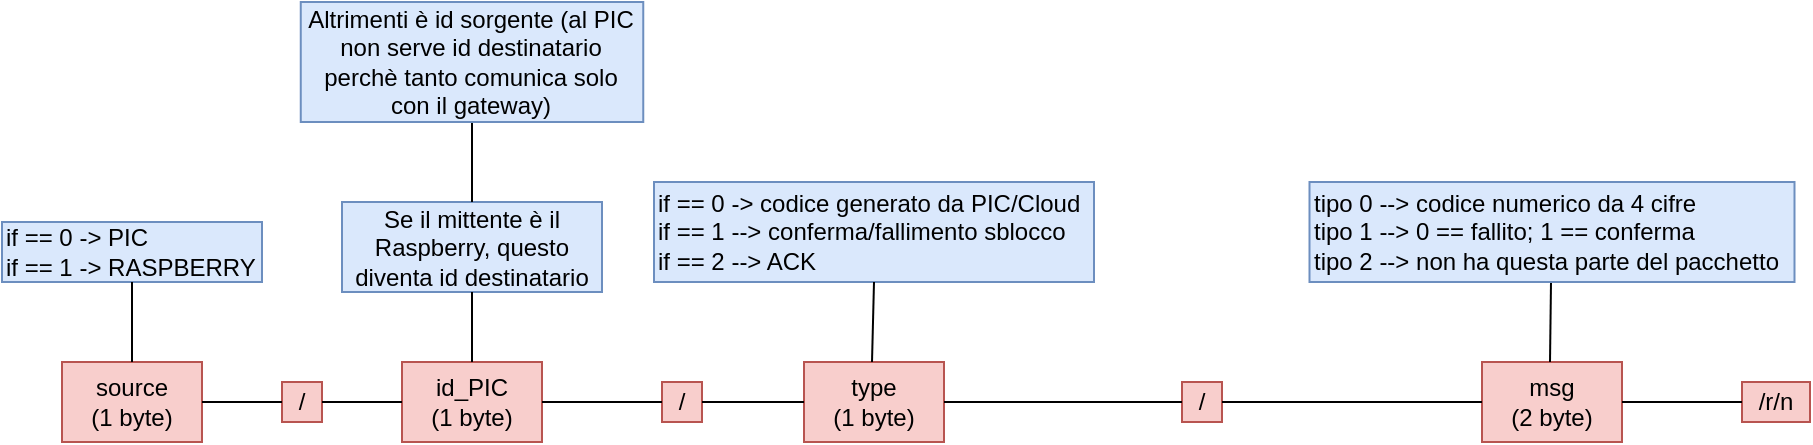 <mxfile version="21.5.0" type="device">
  <diagram name="Pagina-1" id="GfAQ0C-LPjxJT8k45jnx">
    <mxGraphModel dx="1050" dy="1684" grid="1" gridSize="10" guides="1" tooltips="1" connect="1" arrows="1" fold="1" page="1" pageScale="1" pageWidth="827" pageHeight="1169" math="0" shadow="0">
      <root>
        <mxCell id="0" />
        <mxCell id="1" parent="0" />
        <mxCell id="hwCzOHmHBr8WZuCPpukc-1" value="" style="rounded=0;whiteSpace=wrap;html=1;" parent="1" vertex="1">
          <mxGeometry x="40" y="160" width="70" height="40" as="geometry" />
        </mxCell>
        <mxCell id="hwCzOHmHBr8WZuCPpukc-2" value="source&lt;br&gt;(1 byte)" style="text;html=1;strokeColor=#b85450;fillColor=#f8cecc;align=center;verticalAlign=middle;whiteSpace=wrap;rounded=0;" parent="1" vertex="1">
          <mxGeometry x="40" y="160" width="70" height="40" as="geometry" />
        </mxCell>
        <mxCell id="hwCzOHmHBr8WZuCPpukc-15" value="if == 0 -&amp;gt; PIC&lt;br&gt;if == 1 -&amp;gt; RASPBERRY" style="text;html=1;align=left;verticalAlign=middle;whiteSpace=wrap;rounded=0;strokeColor=#6c8ebf;fillColor=#dae8fc;" parent="1" vertex="1">
          <mxGeometry x="10" y="90" width="130" height="30" as="geometry" />
        </mxCell>
        <mxCell id="hwCzOHmHBr8WZuCPpukc-16" value="" style="endArrow=none;html=1;rounded=0;exitX=0.5;exitY=1;exitDx=0;exitDy=0;entryX=0.5;entryY=0;entryDx=0;entryDy=0;" parent="1" source="hwCzOHmHBr8WZuCPpukc-15" target="hwCzOHmHBr8WZuCPpukc-2" edge="1">
          <mxGeometry width="50" height="50" relative="1" as="geometry">
            <mxPoint x="390" y="350" as="sourcePoint" />
            <mxPoint x="440" y="300" as="targetPoint" />
          </mxGeometry>
        </mxCell>
        <mxCell id="hwCzOHmHBr8WZuCPpukc-18" value="/" style="text;html=1;strokeColor=#b85450;fillColor=#f8cecc;align=center;verticalAlign=middle;whiteSpace=wrap;rounded=0;" parent="1" vertex="1">
          <mxGeometry x="150" y="170" width="20" height="20" as="geometry" />
        </mxCell>
        <mxCell id="hwCzOHmHBr8WZuCPpukc-19" value="" style="endArrow=none;html=1;rounded=0;exitX=1;exitY=0.5;exitDx=0;exitDy=0;entryX=0;entryY=0.5;entryDx=0;entryDy=0;" parent="1" source="hwCzOHmHBr8WZuCPpukc-2" target="hwCzOHmHBr8WZuCPpukc-18" edge="1">
          <mxGeometry width="50" height="50" relative="1" as="geometry">
            <mxPoint x="390" y="350" as="sourcePoint" />
            <mxPoint x="440" y="300" as="targetPoint" />
          </mxGeometry>
        </mxCell>
        <mxCell id="hwCzOHmHBr8WZuCPpukc-20" value="" style="rounded=0;whiteSpace=wrap;html=1;" parent="1" vertex="1">
          <mxGeometry x="210" y="160" width="70" height="40" as="geometry" />
        </mxCell>
        <mxCell id="hwCzOHmHBr8WZuCPpukc-21" value="id_PIC&lt;br&gt;(1 byte)" style="text;html=1;strokeColor=#b85450;fillColor=#f8cecc;align=center;verticalAlign=middle;whiteSpace=wrap;rounded=0;" parent="1" vertex="1">
          <mxGeometry x="210" y="160" width="70" height="40" as="geometry" />
        </mxCell>
        <mxCell id="hwCzOHmHBr8WZuCPpukc-22" value="" style="endArrow=none;html=1;rounded=0;exitX=1;exitY=0.5;exitDx=0;exitDy=0;entryX=0;entryY=0.5;entryDx=0;entryDy=0;" parent="1" source="hwCzOHmHBr8WZuCPpukc-18" target="hwCzOHmHBr8WZuCPpukc-21" edge="1">
          <mxGeometry width="50" height="50" relative="1" as="geometry">
            <mxPoint x="390" y="350" as="sourcePoint" />
            <mxPoint x="440" y="300" as="targetPoint" />
          </mxGeometry>
        </mxCell>
        <mxCell id="hwCzOHmHBr8WZuCPpukc-23" value="Se il mittente è il Raspberry, questo diventa id destinatario" style="text;html=1;strokeColor=#6c8ebf;fillColor=#dae8fc;align=center;verticalAlign=middle;whiteSpace=wrap;rounded=0;" parent="1" vertex="1">
          <mxGeometry x="180" y="80" width="130" height="45" as="geometry" />
        </mxCell>
        <mxCell id="hwCzOHmHBr8WZuCPpukc-24" value="" style="endArrow=none;html=1;rounded=0;exitX=0.5;exitY=0;exitDx=0;exitDy=0;entryX=0.5;entryY=1;entryDx=0;entryDy=0;" parent="1" source="hwCzOHmHBr8WZuCPpukc-21" target="hwCzOHmHBr8WZuCPpukc-23" edge="1">
          <mxGeometry width="50" height="50" relative="1" as="geometry">
            <mxPoint x="390" y="350" as="sourcePoint" />
            <mxPoint x="440" y="300" as="targetPoint" />
          </mxGeometry>
        </mxCell>
        <mxCell id="hwCzOHmHBr8WZuCPpukc-33" value="/" style="text;html=1;strokeColor=#b85450;fillColor=#f8cecc;align=center;verticalAlign=middle;whiteSpace=wrap;rounded=0;" parent="1" vertex="1">
          <mxGeometry x="340" y="170" width="20" height="20" as="geometry" />
        </mxCell>
        <mxCell id="hwCzOHmHBr8WZuCPpukc-34" value="" style="endArrow=none;html=1;rounded=0;exitX=1;exitY=0.5;exitDx=0;exitDy=0;entryX=0;entryY=0.5;entryDx=0;entryDy=0;" parent="1" target="hwCzOHmHBr8WZuCPpukc-33" edge="1">
          <mxGeometry width="50" height="50" relative="1" as="geometry">
            <mxPoint x="280" y="180" as="sourcePoint" />
            <mxPoint x="610" y="300" as="targetPoint" />
          </mxGeometry>
        </mxCell>
        <mxCell id="hwCzOHmHBr8WZuCPpukc-35" value="" style="rounded=0;whiteSpace=wrap;html=1;" parent="1" vertex="1">
          <mxGeometry x="411" y="160" width="70" height="40" as="geometry" />
        </mxCell>
        <mxCell id="hwCzOHmHBr8WZuCPpukc-36" value="type&lt;br&gt;(1 byte)" style="text;html=1;strokeColor=#b85450;fillColor=#f8cecc;align=center;verticalAlign=middle;whiteSpace=wrap;rounded=0;" parent="1" vertex="1">
          <mxGeometry x="411" y="160" width="70" height="40" as="geometry" />
        </mxCell>
        <mxCell id="hwCzOHmHBr8WZuCPpukc-37" value="" style="endArrow=none;html=1;rounded=0;exitX=1;exitY=0.5;exitDx=0;exitDy=0;entryX=0;entryY=0.5;entryDx=0;entryDy=0;" parent="1" source="hwCzOHmHBr8WZuCPpukc-33" target="hwCzOHmHBr8WZuCPpukc-36" edge="1">
          <mxGeometry width="50" height="50" relative="1" as="geometry">
            <mxPoint x="591" y="350" as="sourcePoint" />
            <mxPoint x="641" y="300" as="targetPoint" />
          </mxGeometry>
        </mxCell>
        <mxCell id="hwCzOHmHBr8WZuCPpukc-40" value="if == 0 -&amp;gt; codice generato da PIC/Cloud&lt;br&gt;if == 1 --&amp;gt; conferma/fallimento sblocco&lt;br&gt;if == 2 --&amp;gt; ACK" style="text;html=1;align=left;verticalAlign=middle;whiteSpace=wrap;rounded=0;strokeColor=#6c8ebf;fillColor=#dae8fc;" parent="1" vertex="1">
          <mxGeometry x="336" y="70" width="220" height="50" as="geometry" />
        </mxCell>
        <mxCell id="hwCzOHmHBr8WZuCPpukc-41" value="" style="endArrow=none;html=1;rounded=0;exitX=0.5;exitY=1;exitDx=0;exitDy=0;entryX=0.5;entryY=0;entryDx=0;entryDy=0;" parent="1" source="hwCzOHmHBr8WZuCPpukc-40" edge="1">
          <mxGeometry width="50" height="50" relative="1" as="geometry">
            <mxPoint x="760" y="350" as="sourcePoint" />
            <mxPoint x="445" y="160" as="targetPoint" />
          </mxGeometry>
        </mxCell>
        <mxCell id="hwCzOHmHBr8WZuCPpukc-43" value="/" style="text;html=1;strokeColor=#b85450;fillColor=#f8cecc;align=center;verticalAlign=middle;whiteSpace=wrap;rounded=0;" parent="1" vertex="1">
          <mxGeometry x="600" y="170" width="20" height="20" as="geometry" />
        </mxCell>
        <mxCell id="hwCzOHmHBr8WZuCPpukc-44" value="" style="endArrow=none;html=1;rounded=0;exitX=1;exitY=0.5;exitDx=0;exitDy=0;entryX=0;entryY=0.5;entryDx=0;entryDy=0;" parent="1" target="hwCzOHmHBr8WZuCPpukc-43" edge="1">
          <mxGeometry width="50" height="50" relative="1" as="geometry">
            <mxPoint x="481" y="180" as="sourcePoint" />
            <mxPoint x="811" y="300" as="targetPoint" />
          </mxGeometry>
        </mxCell>
        <mxCell id="hwCzOHmHBr8WZuCPpukc-45" value="" style="rounded=0;whiteSpace=wrap;html=1;" parent="1" vertex="1">
          <mxGeometry x="750" y="160" width="70" height="40" as="geometry" />
        </mxCell>
        <mxCell id="hwCzOHmHBr8WZuCPpukc-46" value="msg&lt;br&gt;(2 byte)" style="text;html=1;strokeColor=#b85450;fillColor=#f8cecc;align=center;verticalAlign=middle;whiteSpace=wrap;rounded=0;" parent="1" vertex="1">
          <mxGeometry x="750" y="160" width="70" height="40" as="geometry" />
        </mxCell>
        <mxCell id="hwCzOHmHBr8WZuCPpukc-47" value="" style="endArrow=none;html=1;rounded=0;exitX=1;exitY=0.5;exitDx=0;exitDy=0;entryX=0;entryY=0.5;entryDx=0;entryDy=0;" parent="1" source="hwCzOHmHBr8WZuCPpukc-43" target="hwCzOHmHBr8WZuCPpukc-46" edge="1">
          <mxGeometry width="50" height="50" relative="1" as="geometry">
            <mxPoint x="792" y="350" as="sourcePoint" />
            <mxPoint x="842" y="300" as="targetPoint" />
          </mxGeometry>
        </mxCell>
        <mxCell id="hwCzOHmHBr8WZuCPpukc-49" value="" style="endArrow=none;html=1;rounded=0;exitX=0.5;exitY=1;exitDx=0;exitDy=0;entryX=0.5;entryY=0;entryDx=0;entryDy=0;" parent="1" edge="1">
          <mxGeometry width="50" height="50" relative="1" as="geometry">
            <mxPoint x="784.5" y="120" as="sourcePoint" />
            <mxPoint x="784" y="160" as="targetPoint" />
          </mxGeometry>
        </mxCell>
        <mxCell id="hwCzOHmHBr8WZuCPpukc-50" value="" style="endArrow=none;html=1;rounded=0;exitX=0.5;exitY=0;exitDx=0;exitDy=0;entryX=0.5;entryY=1;entryDx=0;entryDy=0;entryPerimeter=0;" parent="1" source="hwCzOHmHBr8WZuCPpukc-23" target="hwCzOHmHBr8WZuCPpukc-51" edge="1">
          <mxGeometry width="50" height="50" relative="1" as="geometry">
            <mxPoint x="390" y="350" as="sourcePoint" />
            <mxPoint x="245" y="6.8" as="targetPoint" />
          </mxGeometry>
        </mxCell>
        <mxCell id="hwCzOHmHBr8WZuCPpukc-51" value="Altrimenti è id sorgente (al PIC non serve id destinatario perchè tanto comunica solo con il gateway)" style="text;html=1;strokeColor=#6c8ebf;fillColor=#dae8fc;align=center;verticalAlign=middle;whiteSpace=wrap;rounded=0;" parent="1" vertex="1">
          <mxGeometry x="159.38" y="-20" width="171.25" height="60" as="geometry" />
        </mxCell>
        <mxCell id="hwCzOHmHBr8WZuCPpukc-52" value="tipo 0 --&amp;gt; codice numerico da 4 cifre&lt;br&gt;tipo 1 --&amp;gt; 0 == fallito; 1 == conferma&lt;br&gt;tipo 2 --&amp;gt; non ha questa parte del pacchetto" style="text;html=1;align=left;verticalAlign=middle;whiteSpace=wrap;rounded=0;strokeColor=#6c8ebf;fillColor=#dae8fc;" parent="1" vertex="1">
          <mxGeometry x="663.75" y="70" width="242.5" height="50" as="geometry" />
        </mxCell>
        <mxCell id="hwCzOHmHBr8WZuCPpukc-56" value="/r/n" style="text;html=1;strokeColor=#b85450;fillColor=#f8cecc;align=center;verticalAlign=middle;whiteSpace=wrap;rounded=0;" parent="1" vertex="1">
          <mxGeometry x="880" y="170" width="34" height="20" as="geometry" />
        </mxCell>
        <mxCell id="hwCzOHmHBr8WZuCPpukc-66" value="" style="endArrow=none;html=1;rounded=0;exitX=1;exitY=0.5;exitDx=0;exitDy=0;" parent="1" edge="1">
          <mxGeometry width="50" height="50" relative="1" as="geometry">
            <mxPoint x="820" y="180" as="sourcePoint" />
            <mxPoint x="880" y="180" as="targetPoint" />
          </mxGeometry>
        </mxCell>
      </root>
    </mxGraphModel>
  </diagram>
</mxfile>
